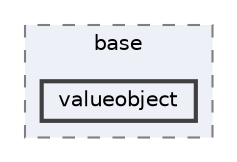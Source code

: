 digraph "repository/core/src/main/java/com/sterlite/cal/core/base/valueobject"
{
 // LATEX_PDF_SIZE
  bgcolor="transparent";
  edge [fontname=Helvetica,fontsize=10,labelfontname=Helvetica,labelfontsize=10];
  node [fontname=Helvetica,fontsize=10,shape=box,height=0.2,width=0.4];
  compound=true
  subgraph clusterdir_902db5f67e26a8d89efa7910f6fb79ba {
    graph [ bgcolor="#edf0f7", pencolor="grey50", label="base", fontname=Helvetica,fontsize=10 style="filled,dashed", URL="dir_902db5f67e26a8d89efa7910f6fb79ba.html",tooltip=""]
  dir_a6d8de707550c8f5c161cef76cac096c [label="valueobject", fillcolor="#edf0f7", color="grey25", style="filled,bold", URL="dir_a6d8de707550c8f5c161cef76cac096c.html",tooltip=""];
  }
}
